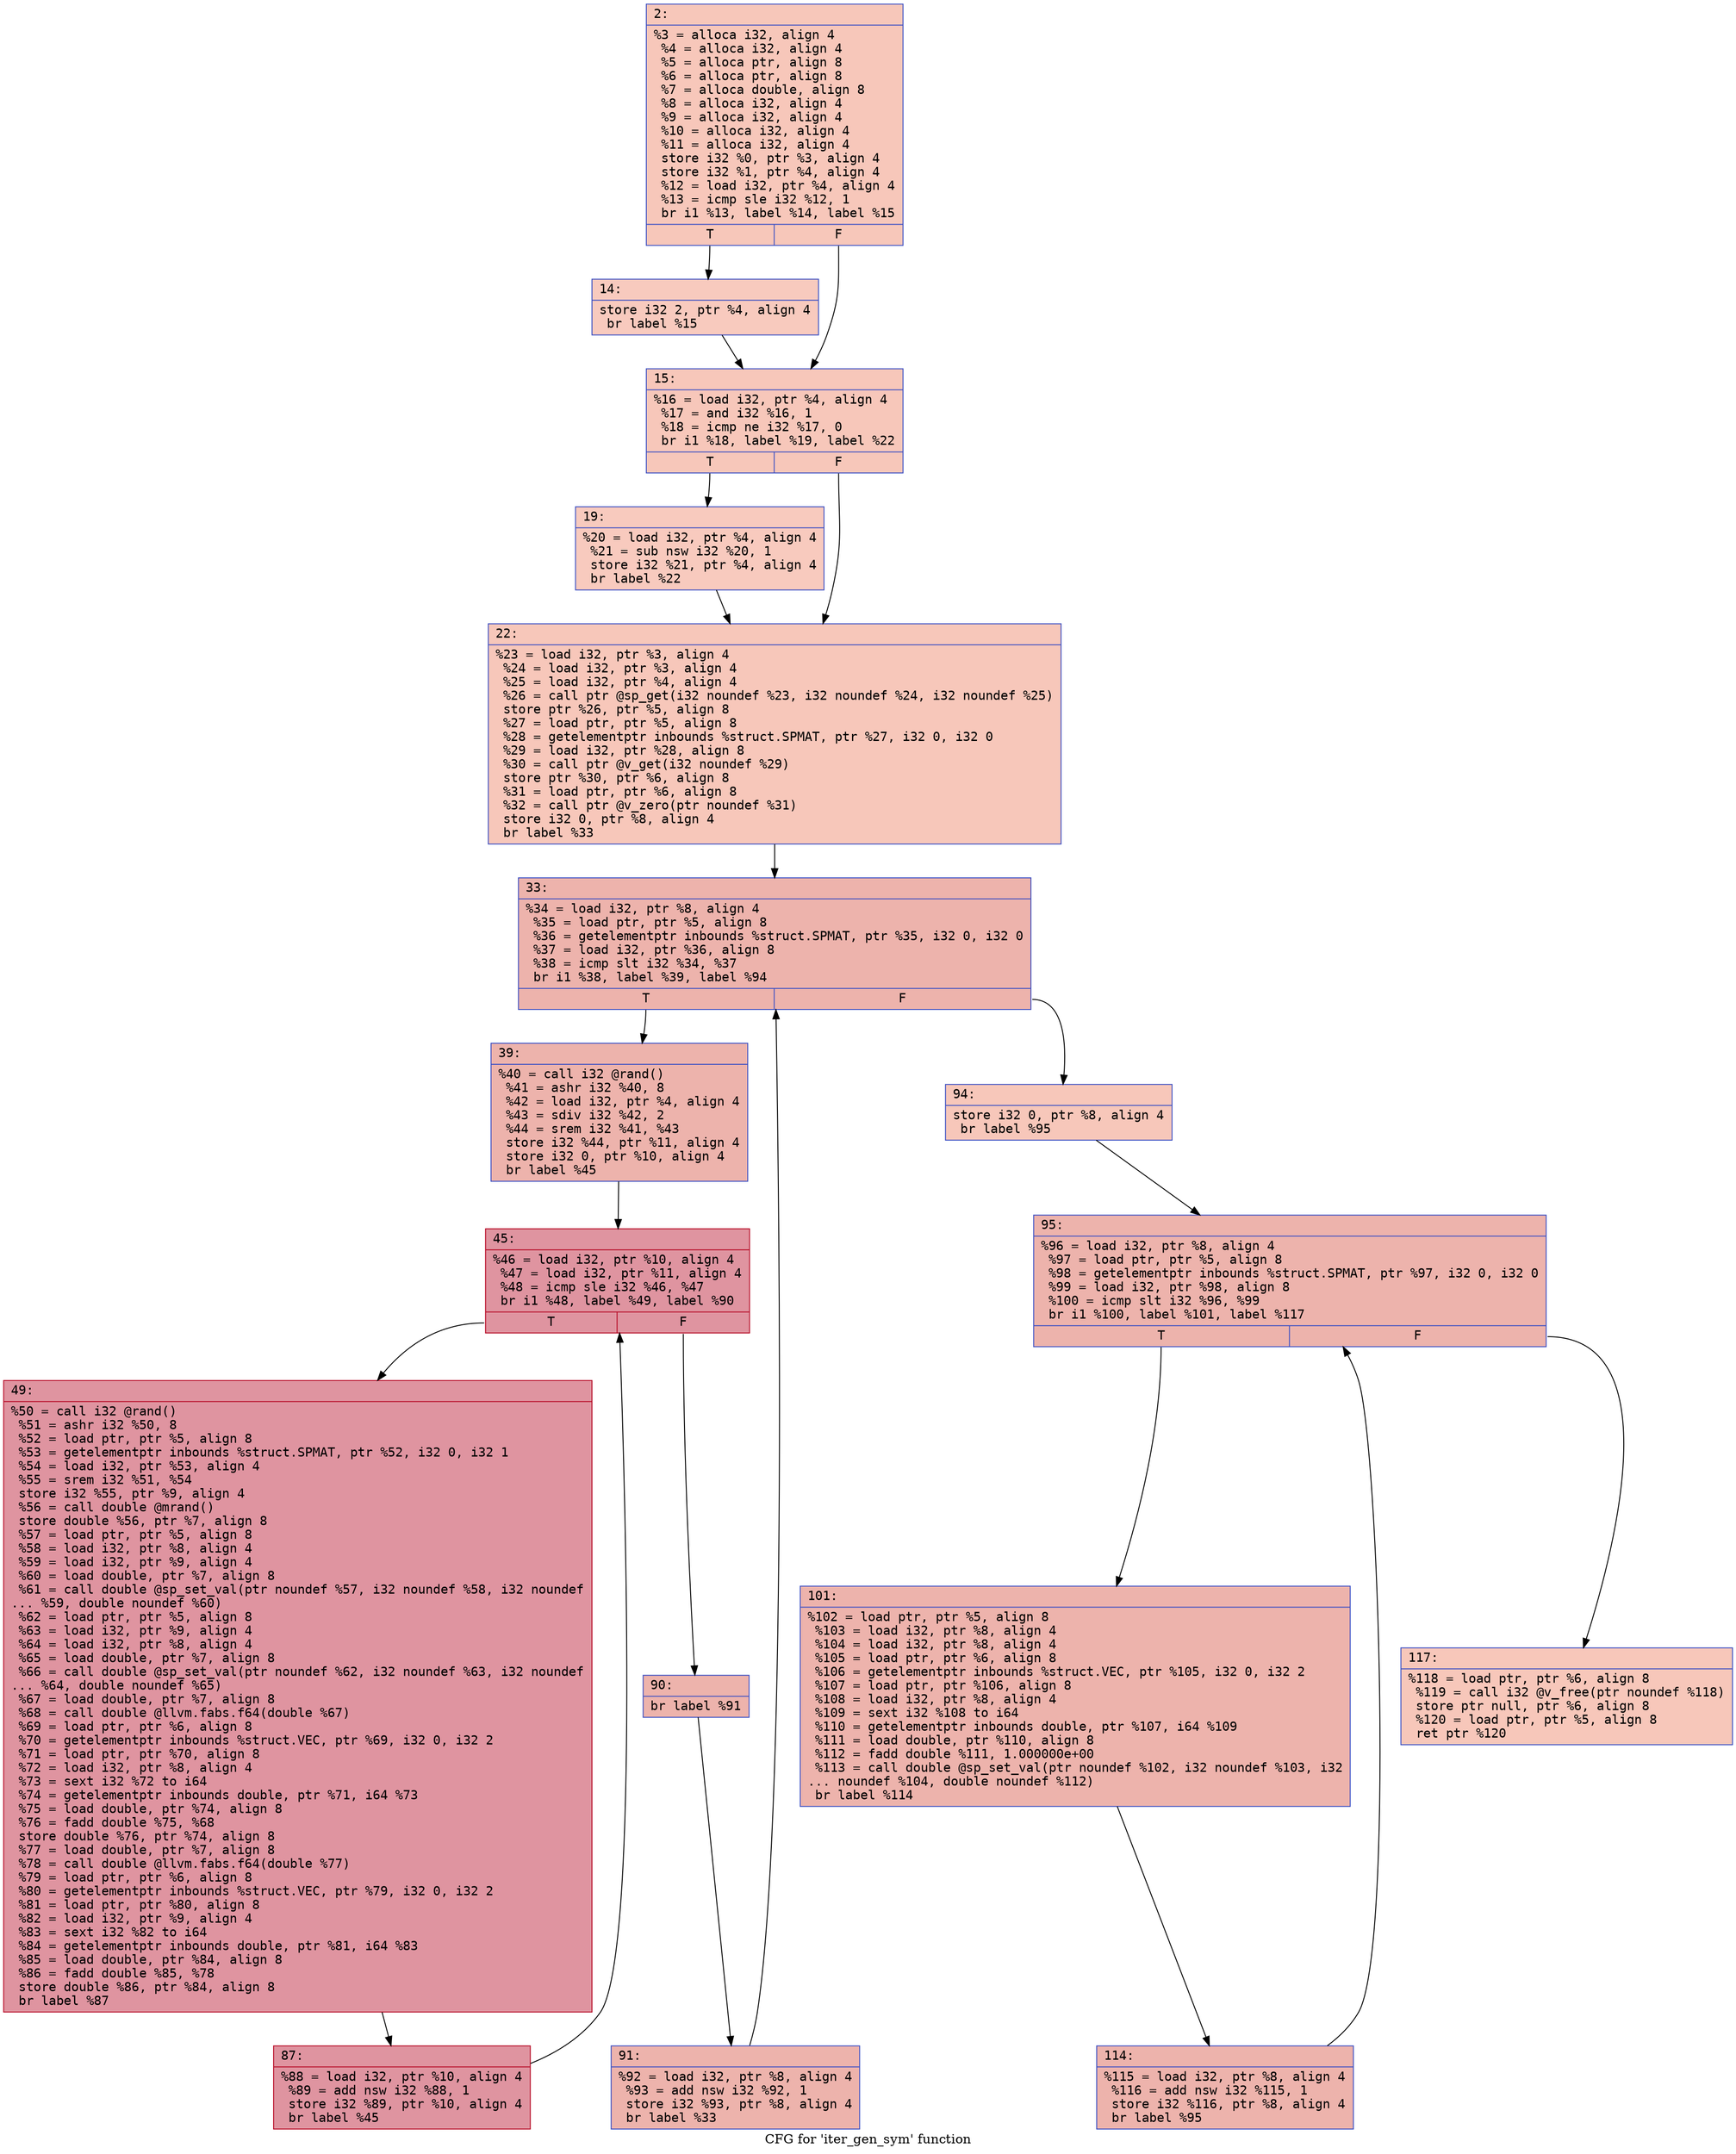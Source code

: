 digraph "CFG for 'iter_gen_sym' function" {
	label="CFG for 'iter_gen_sym' function";

	Node0x60000353b840 [shape=record,color="#3d50c3ff", style=filled, fillcolor="#ec7f6370" fontname="Courier",label="{2:\l|  %3 = alloca i32, align 4\l  %4 = alloca i32, align 4\l  %5 = alloca ptr, align 8\l  %6 = alloca ptr, align 8\l  %7 = alloca double, align 8\l  %8 = alloca i32, align 4\l  %9 = alloca i32, align 4\l  %10 = alloca i32, align 4\l  %11 = alloca i32, align 4\l  store i32 %0, ptr %3, align 4\l  store i32 %1, ptr %4, align 4\l  %12 = load i32, ptr %4, align 4\l  %13 = icmp sle i32 %12, 1\l  br i1 %13, label %14, label %15\l|{<s0>T|<s1>F}}"];
	Node0x60000353b840:s0 -> Node0x60000353b890[tooltip="2 -> 14\nProbability 50.00%" ];
	Node0x60000353b840:s1 -> Node0x60000353b8e0[tooltip="2 -> 15\nProbability 50.00%" ];
	Node0x60000353b890 [shape=record,color="#3d50c3ff", style=filled, fillcolor="#ef886b70" fontname="Courier",label="{14:\l|  store i32 2, ptr %4, align 4\l  br label %15\l}"];
	Node0x60000353b890 -> Node0x60000353b8e0[tooltip="14 -> 15\nProbability 100.00%" ];
	Node0x60000353b8e0 [shape=record,color="#3d50c3ff", style=filled, fillcolor="#ec7f6370" fontname="Courier",label="{15:\l|  %16 = load i32, ptr %4, align 4\l  %17 = and i32 %16, 1\l  %18 = icmp ne i32 %17, 0\l  br i1 %18, label %19, label %22\l|{<s0>T|<s1>F}}"];
	Node0x60000353b8e0:s0 -> Node0x60000353b930[tooltip="15 -> 19\nProbability 50.00%" ];
	Node0x60000353b8e0:s1 -> Node0x60000353b980[tooltip="15 -> 22\nProbability 50.00%" ];
	Node0x60000353b930 [shape=record,color="#3d50c3ff", style=filled, fillcolor="#ef886b70" fontname="Courier",label="{19:\l|  %20 = load i32, ptr %4, align 4\l  %21 = sub nsw i32 %20, 1\l  store i32 %21, ptr %4, align 4\l  br label %22\l}"];
	Node0x60000353b930 -> Node0x60000353b980[tooltip="19 -> 22\nProbability 100.00%" ];
	Node0x60000353b980 [shape=record,color="#3d50c3ff", style=filled, fillcolor="#ec7f6370" fontname="Courier",label="{22:\l|  %23 = load i32, ptr %3, align 4\l  %24 = load i32, ptr %3, align 4\l  %25 = load i32, ptr %4, align 4\l  %26 = call ptr @sp_get(i32 noundef %23, i32 noundef %24, i32 noundef %25)\l  store ptr %26, ptr %5, align 8\l  %27 = load ptr, ptr %5, align 8\l  %28 = getelementptr inbounds %struct.SPMAT, ptr %27, i32 0, i32 0\l  %29 = load i32, ptr %28, align 8\l  %30 = call ptr @v_get(i32 noundef %29)\l  store ptr %30, ptr %6, align 8\l  %31 = load ptr, ptr %6, align 8\l  %32 = call ptr @v_zero(ptr noundef %31)\l  store i32 0, ptr %8, align 4\l  br label %33\l}"];
	Node0x60000353b980 -> Node0x60000353b9d0[tooltip="22 -> 33\nProbability 100.00%" ];
	Node0x60000353b9d0 [shape=record,color="#3d50c3ff", style=filled, fillcolor="#d6524470" fontname="Courier",label="{33:\l|  %34 = load i32, ptr %8, align 4\l  %35 = load ptr, ptr %5, align 8\l  %36 = getelementptr inbounds %struct.SPMAT, ptr %35, i32 0, i32 0\l  %37 = load i32, ptr %36, align 8\l  %38 = icmp slt i32 %34, %37\l  br i1 %38, label %39, label %94\l|{<s0>T|<s1>F}}"];
	Node0x60000353b9d0:s0 -> Node0x60000353ba20[tooltip="33 -> 39\nProbability 96.88%" ];
	Node0x60000353b9d0:s1 -> Node0x60000353bc00[tooltip="33 -> 94\nProbability 3.12%" ];
	Node0x60000353ba20 [shape=record,color="#3d50c3ff", style=filled, fillcolor="#d6524470" fontname="Courier",label="{39:\l|  %40 = call i32 @rand()\l  %41 = ashr i32 %40, 8\l  %42 = load i32, ptr %4, align 4\l  %43 = sdiv i32 %42, 2\l  %44 = srem i32 %41, %43\l  store i32 %44, ptr %11, align 4\l  store i32 0, ptr %10, align 4\l  br label %45\l}"];
	Node0x60000353ba20 -> Node0x60000353ba70[tooltip="39 -> 45\nProbability 100.00%" ];
	Node0x60000353ba70 [shape=record,color="#b70d28ff", style=filled, fillcolor="#b70d2870" fontname="Courier",label="{45:\l|  %46 = load i32, ptr %10, align 4\l  %47 = load i32, ptr %11, align 4\l  %48 = icmp sle i32 %46, %47\l  br i1 %48, label %49, label %90\l|{<s0>T|<s1>F}}"];
	Node0x60000353ba70:s0 -> Node0x60000353bac0[tooltip="45 -> 49\nProbability 96.88%" ];
	Node0x60000353ba70:s1 -> Node0x60000353bb60[tooltip="45 -> 90\nProbability 3.12%" ];
	Node0x60000353bac0 [shape=record,color="#b70d28ff", style=filled, fillcolor="#b70d2870" fontname="Courier",label="{49:\l|  %50 = call i32 @rand()\l  %51 = ashr i32 %50, 8\l  %52 = load ptr, ptr %5, align 8\l  %53 = getelementptr inbounds %struct.SPMAT, ptr %52, i32 0, i32 1\l  %54 = load i32, ptr %53, align 4\l  %55 = srem i32 %51, %54\l  store i32 %55, ptr %9, align 4\l  %56 = call double @mrand()\l  store double %56, ptr %7, align 8\l  %57 = load ptr, ptr %5, align 8\l  %58 = load i32, ptr %8, align 4\l  %59 = load i32, ptr %9, align 4\l  %60 = load double, ptr %7, align 8\l  %61 = call double @sp_set_val(ptr noundef %57, i32 noundef %58, i32 noundef\l... %59, double noundef %60)\l  %62 = load ptr, ptr %5, align 8\l  %63 = load i32, ptr %9, align 4\l  %64 = load i32, ptr %8, align 4\l  %65 = load double, ptr %7, align 8\l  %66 = call double @sp_set_val(ptr noundef %62, i32 noundef %63, i32 noundef\l... %64, double noundef %65)\l  %67 = load double, ptr %7, align 8\l  %68 = call double @llvm.fabs.f64(double %67)\l  %69 = load ptr, ptr %6, align 8\l  %70 = getelementptr inbounds %struct.VEC, ptr %69, i32 0, i32 2\l  %71 = load ptr, ptr %70, align 8\l  %72 = load i32, ptr %8, align 4\l  %73 = sext i32 %72 to i64\l  %74 = getelementptr inbounds double, ptr %71, i64 %73\l  %75 = load double, ptr %74, align 8\l  %76 = fadd double %75, %68\l  store double %76, ptr %74, align 8\l  %77 = load double, ptr %7, align 8\l  %78 = call double @llvm.fabs.f64(double %77)\l  %79 = load ptr, ptr %6, align 8\l  %80 = getelementptr inbounds %struct.VEC, ptr %79, i32 0, i32 2\l  %81 = load ptr, ptr %80, align 8\l  %82 = load i32, ptr %9, align 4\l  %83 = sext i32 %82 to i64\l  %84 = getelementptr inbounds double, ptr %81, i64 %83\l  %85 = load double, ptr %84, align 8\l  %86 = fadd double %85, %78\l  store double %86, ptr %84, align 8\l  br label %87\l}"];
	Node0x60000353bac0 -> Node0x60000353bb10[tooltip="49 -> 87\nProbability 100.00%" ];
	Node0x60000353bb10 [shape=record,color="#b70d28ff", style=filled, fillcolor="#b70d2870" fontname="Courier",label="{87:\l|  %88 = load i32, ptr %10, align 4\l  %89 = add nsw i32 %88, 1\l  store i32 %89, ptr %10, align 4\l  br label %45\l}"];
	Node0x60000353bb10 -> Node0x60000353ba70[tooltip="87 -> 45\nProbability 100.00%" ];
	Node0x60000353bb60 [shape=record,color="#3d50c3ff", style=filled, fillcolor="#d6524470" fontname="Courier",label="{90:\l|  br label %91\l}"];
	Node0x60000353bb60 -> Node0x60000353bbb0[tooltip="90 -> 91\nProbability 100.00%" ];
	Node0x60000353bbb0 [shape=record,color="#3d50c3ff", style=filled, fillcolor="#d6524470" fontname="Courier",label="{91:\l|  %92 = load i32, ptr %8, align 4\l  %93 = add nsw i32 %92, 1\l  store i32 %93, ptr %8, align 4\l  br label %33\l}"];
	Node0x60000353bbb0 -> Node0x60000353b9d0[tooltip="91 -> 33\nProbability 100.00%" ];
	Node0x60000353bc00 [shape=record,color="#3d50c3ff", style=filled, fillcolor="#ec7f6370" fontname="Courier",label="{94:\l|  store i32 0, ptr %8, align 4\l  br label %95\l}"];
	Node0x60000353bc00 -> Node0x60000353bc50[tooltip="94 -> 95\nProbability 100.00%" ];
	Node0x60000353bc50 [shape=record,color="#3d50c3ff", style=filled, fillcolor="#d6524470" fontname="Courier",label="{95:\l|  %96 = load i32, ptr %8, align 4\l  %97 = load ptr, ptr %5, align 8\l  %98 = getelementptr inbounds %struct.SPMAT, ptr %97, i32 0, i32 0\l  %99 = load i32, ptr %98, align 8\l  %100 = icmp slt i32 %96, %99\l  br i1 %100, label %101, label %117\l|{<s0>T|<s1>F}}"];
	Node0x60000353bc50:s0 -> Node0x60000353bca0[tooltip="95 -> 101\nProbability 96.88%" ];
	Node0x60000353bc50:s1 -> Node0x60000353bd40[tooltip="95 -> 117\nProbability 3.12%" ];
	Node0x60000353bca0 [shape=record,color="#3d50c3ff", style=filled, fillcolor="#d6524470" fontname="Courier",label="{101:\l|  %102 = load ptr, ptr %5, align 8\l  %103 = load i32, ptr %8, align 4\l  %104 = load i32, ptr %8, align 4\l  %105 = load ptr, ptr %6, align 8\l  %106 = getelementptr inbounds %struct.VEC, ptr %105, i32 0, i32 2\l  %107 = load ptr, ptr %106, align 8\l  %108 = load i32, ptr %8, align 4\l  %109 = sext i32 %108 to i64\l  %110 = getelementptr inbounds double, ptr %107, i64 %109\l  %111 = load double, ptr %110, align 8\l  %112 = fadd double %111, 1.000000e+00\l  %113 = call double @sp_set_val(ptr noundef %102, i32 noundef %103, i32\l... noundef %104, double noundef %112)\l  br label %114\l}"];
	Node0x60000353bca0 -> Node0x60000353bcf0[tooltip="101 -> 114\nProbability 100.00%" ];
	Node0x60000353bcf0 [shape=record,color="#3d50c3ff", style=filled, fillcolor="#d6524470" fontname="Courier",label="{114:\l|  %115 = load i32, ptr %8, align 4\l  %116 = add nsw i32 %115, 1\l  store i32 %116, ptr %8, align 4\l  br label %95\l}"];
	Node0x60000353bcf0 -> Node0x60000353bc50[tooltip="114 -> 95\nProbability 100.00%" ];
	Node0x60000353bd40 [shape=record,color="#3d50c3ff", style=filled, fillcolor="#ec7f6370" fontname="Courier",label="{117:\l|  %118 = load ptr, ptr %6, align 8\l  %119 = call i32 @v_free(ptr noundef %118)\l  store ptr null, ptr %6, align 8\l  %120 = load ptr, ptr %5, align 8\l  ret ptr %120\l}"];
}
